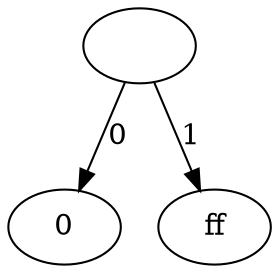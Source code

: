 digraph yggdrasil {
node_0 [label=""]
node_1 [label="0"]
node_2 [label="ff"]
node_0 -> node_1 [label=0]
node_0 -> node_2 [label=1]
}
